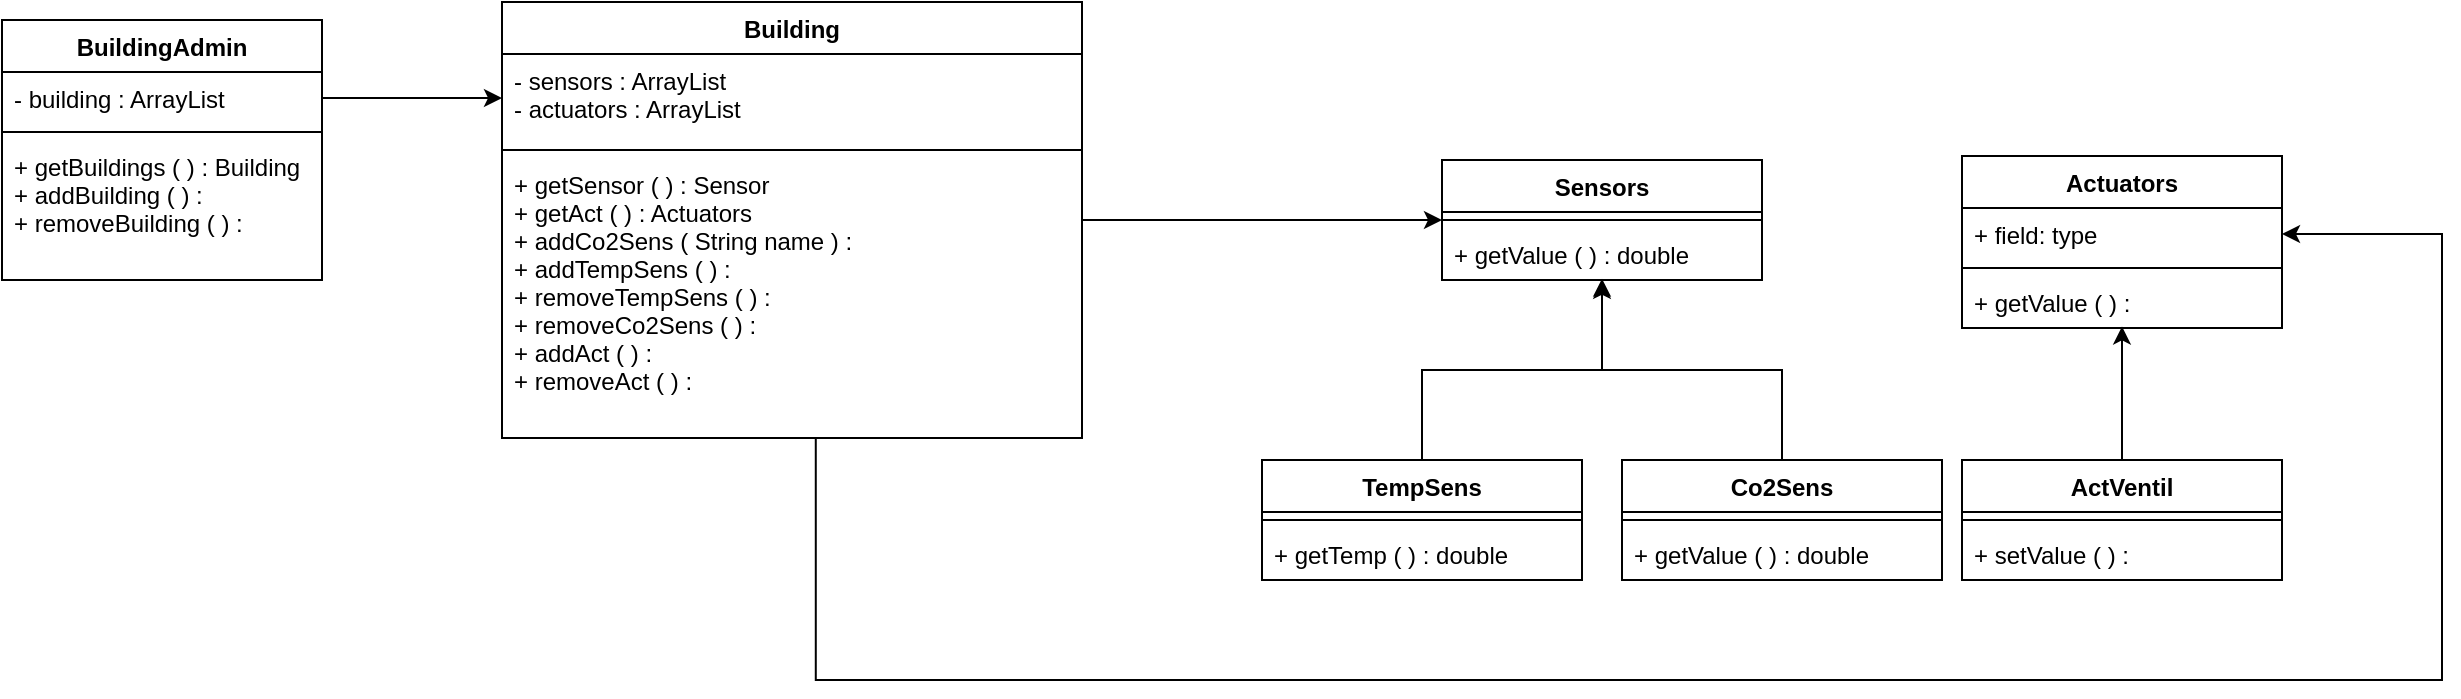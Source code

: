 <mxfile version="13.9.9" type="github">
  <diagram id="C5RBs43oDa-KdzZeNtuy" name="Page-1">
    <mxGraphModel dx="508" dy="334" grid="1" gridSize="10" guides="1" tooltips="1" connect="1" arrows="1" fold="1" page="1" pageScale="1" pageWidth="827" pageHeight="1169" math="0" shadow="0">
      <root>
        <mxCell id="WIyWlLk6GJQsqaUBKTNV-0" />
        <mxCell id="WIyWlLk6GJQsqaUBKTNV-1" parent="WIyWlLk6GJQsqaUBKTNV-0" />
        <mxCell id="b9G5wnI9PVpMq5Pq6NE6-0" value="Building" style="swimlane;fontStyle=1;align=center;verticalAlign=top;childLayout=stackLayout;horizontal=1;startSize=26;horizontalStack=0;resizeParent=1;resizeParentMax=0;resizeLast=0;collapsible=1;marginBottom=0;" vertex="1" parent="WIyWlLk6GJQsqaUBKTNV-1">
          <mxGeometry x="320" y="261" width="290" height="218" as="geometry" />
        </mxCell>
        <mxCell id="b9G5wnI9PVpMq5Pq6NE6-1" value="- sensors : ArrayList&#xa;- actuators : ArrayList" style="text;strokeColor=none;fillColor=none;align=left;verticalAlign=top;spacingLeft=4;spacingRight=4;overflow=hidden;rotatable=0;points=[[0,0.5],[1,0.5]];portConstraint=eastwest;" vertex="1" parent="b9G5wnI9PVpMq5Pq6NE6-0">
          <mxGeometry y="26" width="290" height="44" as="geometry" />
        </mxCell>
        <mxCell id="b9G5wnI9PVpMq5Pq6NE6-2" value="" style="line;strokeWidth=1;fillColor=none;align=left;verticalAlign=middle;spacingTop=-1;spacingLeft=3;spacingRight=3;rotatable=0;labelPosition=right;points=[];portConstraint=eastwest;" vertex="1" parent="b9G5wnI9PVpMq5Pq6NE6-0">
          <mxGeometry y="70" width="290" height="8" as="geometry" />
        </mxCell>
        <mxCell id="b9G5wnI9PVpMq5Pq6NE6-3" value="+ getSensor ( ) : Sensor&#xa;+ getAct ( ) : Actuators&#xa;+ addCo2Sens ( String name ) :&#xa;+ addTempSens ( ) :&#xa;+ removeTempSens ( ) :&#xa;+ removeCo2Sens ( ) :&#xa;+ addAct ( ) :&#xa;+ removeAct ( ) : &#xa;" style="text;strokeColor=none;fillColor=none;align=left;verticalAlign=top;spacingLeft=4;spacingRight=4;overflow=hidden;rotatable=0;points=[[0,0.5],[1,0.5]];portConstraint=eastwest;" vertex="1" parent="b9G5wnI9PVpMq5Pq6NE6-0">
          <mxGeometry y="78" width="290" height="140" as="geometry" />
        </mxCell>
        <mxCell id="b9G5wnI9PVpMq5Pq6NE6-4" value="Sensors" style="swimlane;fontStyle=1;align=center;verticalAlign=top;childLayout=stackLayout;horizontal=1;startSize=26;horizontalStack=0;resizeParent=1;resizeParentMax=0;resizeLast=0;collapsible=1;marginBottom=0;" vertex="1" parent="WIyWlLk6GJQsqaUBKTNV-1">
          <mxGeometry x="790" y="340" width="160" height="60" as="geometry" />
        </mxCell>
        <mxCell id="b9G5wnI9PVpMq5Pq6NE6-6" value="" style="line;strokeWidth=1;fillColor=none;align=left;verticalAlign=middle;spacingTop=-1;spacingLeft=3;spacingRight=3;rotatable=0;labelPosition=right;points=[];portConstraint=eastwest;" vertex="1" parent="b9G5wnI9PVpMq5Pq6NE6-4">
          <mxGeometry y="26" width="160" height="8" as="geometry" />
        </mxCell>
        <mxCell id="b9G5wnI9PVpMq5Pq6NE6-7" value="+ getValue ( ) : double " style="text;strokeColor=none;fillColor=none;align=left;verticalAlign=top;spacingLeft=4;spacingRight=4;overflow=hidden;rotatable=0;points=[[0,0.5],[1,0.5]];portConstraint=eastwest;" vertex="1" parent="b9G5wnI9PVpMq5Pq6NE6-4">
          <mxGeometry y="34" width="160" height="26" as="geometry" />
        </mxCell>
        <mxCell id="b9G5wnI9PVpMq5Pq6NE6-8" value="Actuators" style="swimlane;fontStyle=1;align=center;verticalAlign=top;childLayout=stackLayout;horizontal=1;startSize=26;horizontalStack=0;resizeParent=1;resizeParentMax=0;resizeLast=0;collapsible=1;marginBottom=0;" vertex="1" parent="WIyWlLk6GJQsqaUBKTNV-1">
          <mxGeometry x="1050" y="338" width="160" height="86" as="geometry" />
        </mxCell>
        <mxCell id="b9G5wnI9PVpMq5Pq6NE6-9" value="+ field: type" style="text;strokeColor=none;fillColor=none;align=left;verticalAlign=top;spacingLeft=4;spacingRight=4;overflow=hidden;rotatable=0;points=[[0,0.5],[1,0.5]];portConstraint=eastwest;" vertex="1" parent="b9G5wnI9PVpMq5Pq6NE6-8">
          <mxGeometry y="26" width="160" height="26" as="geometry" />
        </mxCell>
        <mxCell id="b9G5wnI9PVpMq5Pq6NE6-10" value="" style="line;strokeWidth=1;fillColor=none;align=left;verticalAlign=middle;spacingTop=-1;spacingLeft=3;spacingRight=3;rotatable=0;labelPosition=right;points=[];portConstraint=eastwest;" vertex="1" parent="b9G5wnI9PVpMq5Pq6NE6-8">
          <mxGeometry y="52" width="160" height="8" as="geometry" />
        </mxCell>
        <mxCell id="b9G5wnI9PVpMq5Pq6NE6-11" value="+ getValue ( ) :" style="text;strokeColor=none;fillColor=none;align=left;verticalAlign=top;spacingLeft=4;spacingRight=4;overflow=hidden;rotatable=0;points=[[0,0.5],[1,0.5]];portConstraint=eastwest;" vertex="1" parent="b9G5wnI9PVpMq5Pq6NE6-8">
          <mxGeometry y="60" width="160" height="26" as="geometry" />
        </mxCell>
        <mxCell id="b9G5wnI9PVpMq5Pq6NE6-12" value="BuildingAdmin" style="swimlane;fontStyle=1;align=center;verticalAlign=top;childLayout=stackLayout;horizontal=1;startSize=26;horizontalStack=0;resizeParent=1;resizeParentMax=0;resizeLast=0;collapsible=1;marginBottom=0;" vertex="1" parent="WIyWlLk6GJQsqaUBKTNV-1">
          <mxGeometry x="70" y="270" width="160" height="130" as="geometry" />
        </mxCell>
        <mxCell id="b9G5wnI9PVpMq5Pq6NE6-13" value="- building : ArrayList" style="text;strokeColor=none;fillColor=none;align=left;verticalAlign=top;spacingLeft=4;spacingRight=4;overflow=hidden;rotatable=0;points=[[0,0.5],[1,0.5]];portConstraint=eastwest;" vertex="1" parent="b9G5wnI9PVpMq5Pq6NE6-12">
          <mxGeometry y="26" width="160" height="26" as="geometry" />
        </mxCell>
        <mxCell id="b9G5wnI9PVpMq5Pq6NE6-14" value="" style="line;strokeWidth=1;fillColor=none;align=left;verticalAlign=middle;spacingTop=-1;spacingLeft=3;spacingRight=3;rotatable=0;labelPosition=right;points=[];portConstraint=eastwest;" vertex="1" parent="b9G5wnI9PVpMq5Pq6NE6-12">
          <mxGeometry y="52" width="160" height="8" as="geometry" />
        </mxCell>
        <mxCell id="b9G5wnI9PVpMq5Pq6NE6-15" value="+ getBuildings ( ) : Building&#xa;+ addBuilding ( ) :&#xa;+ removeBuilding ( ) :" style="text;strokeColor=none;fillColor=none;align=left;verticalAlign=top;spacingLeft=4;spacingRight=4;overflow=hidden;rotatable=0;points=[[0,0.5],[1,0.5]];portConstraint=eastwest;" vertex="1" parent="b9G5wnI9PVpMq5Pq6NE6-12">
          <mxGeometry y="60" width="160" height="70" as="geometry" />
        </mxCell>
        <mxCell id="b9G5wnI9PVpMq5Pq6NE6-25" style="edgeStyle=orthogonalEdgeStyle;rounded=0;orthogonalLoop=1;jettySize=auto;html=1;exitX=0.5;exitY=0;exitDx=0;exitDy=0;entryX=0.5;entryY=0.974;entryDx=0;entryDy=0;entryPerimeter=0;" edge="1" parent="WIyWlLk6GJQsqaUBKTNV-1" source="b9G5wnI9PVpMq5Pq6NE6-16" target="b9G5wnI9PVpMq5Pq6NE6-7">
          <mxGeometry relative="1" as="geometry">
            <mxPoint x="870" y="397" as="targetPoint" />
          </mxGeometry>
        </mxCell>
        <mxCell id="b9G5wnI9PVpMq5Pq6NE6-16" value="Co2Sens" style="swimlane;fontStyle=1;align=center;verticalAlign=top;childLayout=stackLayout;horizontal=1;startSize=26;horizontalStack=0;resizeParent=1;resizeParentMax=0;resizeLast=0;collapsible=1;marginBottom=0;" vertex="1" parent="WIyWlLk6GJQsqaUBKTNV-1">
          <mxGeometry x="880" y="490" width="160" height="60" as="geometry" />
        </mxCell>
        <mxCell id="b9G5wnI9PVpMq5Pq6NE6-18" value="" style="line;strokeWidth=1;fillColor=none;align=left;verticalAlign=middle;spacingTop=-1;spacingLeft=3;spacingRight=3;rotatable=0;labelPosition=right;points=[];portConstraint=eastwest;" vertex="1" parent="b9G5wnI9PVpMq5Pq6NE6-16">
          <mxGeometry y="26" width="160" height="8" as="geometry" />
        </mxCell>
        <mxCell id="b9G5wnI9PVpMq5Pq6NE6-19" value="+ getValue ( ) : double " style="text;strokeColor=none;fillColor=none;align=left;verticalAlign=top;spacingLeft=4;spacingRight=4;overflow=hidden;rotatable=0;points=[[0,0.5],[1,0.5]];portConstraint=eastwest;" vertex="1" parent="b9G5wnI9PVpMq5Pq6NE6-16">
          <mxGeometry y="34" width="160" height="26" as="geometry" />
        </mxCell>
        <mxCell id="b9G5wnI9PVpMq5Pq6NE6-24" style="edgeStyle=orthogonalEdgeStyle;rounded=0;orthogonalLoop=1;jettySize=auto;html=1;exitX=0.5;exitY=0;exitDx=0;exitDy=0;entryX=0.5;entryY=1.017;entryDx=0;entryDy=0;entryPerimeter=0;" edge="1" parent="WIyWlLk6GJQsqaUBKTNV-1" source="b9G5wnI9PVpMq5Pq6NE6-20" target="b9G5wnI9PVpMq5Pq6NE6-7">
          <mxGeometry relative="1" as="geometry">
            <mxPoint x="870" y="400" as="targetPoint" />
          </mxGeometry>
        </mxCell>
        <mxCell id="b9G5wnI9PVpMq5Pq6NE6-20" value="TempSens" style="swimlane;fontStyle=1;align=center;verticalAlign=top;childLayout=stackLayout;horizontal=1;startSize=26;horizontalStack=0;resizeParent=1;resizeParentMax=0;resizeLast=0;collapsible=1;marginBottom=0;" vertex="1" parent="WIyWlLk6GJQsqaUBKTNV-1">
          <mxGeometry x="700" y="490" width="160" height="60" as="geometry" />
        </mxCell>
        <mxCell id="b9G5wnI9PVpMq5Pq6NE6-22" value="" style="line;strokeWidth=1;fillColor=none;align=left;verticalAlign=middle;spacingTop=-1;spacingLeft=3;spacingRight=3;rotatable=0;labelPosition=right;points=[];portConstraint=eastwest;" vertex="1" parent="b9G5wnI9PVpMq5Pq6NE6-20">
          <mxGeometry y="26" width="160" height="8" as="geometry" />
        </mxCell>
        <mxCell id="b9G5wnI9PVpMq5Pq6NE6-23" value="+ getTemp ( ) : double " style="text;strokeColor=none;fillColor=none;align=left;verticalAlign=top;spacingLeft=4;spacingRight=4;overflow=hidden;rotatable=0;points=[[0,0.5],[1,0.5]];portConstraint=eastwest;" vertex="1" parent="b9G5wnI9PVpMq5Pq6NE6-20">
          <mxGeometry y="34" width="160" height="26" as="geometry" />
        </mxCell>
        <mxCell id="b9G5wnI9PVpMq5Pq6NE6-26" style="edgeStyle=orthogonalEdgeStyle;rounded=0;orthogonalLoop=1;jettySize=auto;html=1;exitX=1;exitY=0.5;exitDx=0;exitDy=0;entryX=0;entryY=0.5;entryDx=0;entryDy=0;" edge="1" parent="WIyWlLk6GJQsqaUBKTNV-1" source="b9G5wnI9PVpMq5Pq6NE6-13" target="b9G5wnI9PVpMq5Pq6NE6-1">
          <mxGeometry relative="1" as="geometry" />
        </mxCell>
        <mxCell id="b9G5wnI9PVpMq5Pq6NE6-27" style="edgeStyle=orthogonalEdgeStyle;rounded=0;orthogonalLoop=1;jettySize=auto;html=1;exitX=1;exitY=0.5;exitDx=0;exitDy=0;entryX=0;entryY=0.5;entryDx=0;entryDy=0;" edge="1" parent="WIyWlLk6GJQsqaUBKTNV-1" source="b9G5wnI9PVpMq5Pq6NE6-1" target="b9G5wnI9PVpMq5Pq6NE6-4">
          <mxGeometry relative="1" as="geometry">
            <Array as="points">
              <mxPoint x="610" y="370" />
            </Array>
          </mxGeometry>
        </mxCell>
        <mxCell id="b9G5wnI9PVpMq5Pq6NE6-29" style="edgeStyle=orthogonalEdgeStyle;rounded=0;orthogonalLoop=1;jettySize=auto;html=1;exitX=0.541;exitY=0.996;exitDx=0;exitDy=0;entryX=1;entryY=0.5;entryDx=0;entryDy=0;exitPerimeter=0;" edge="1" parent="WIyWlLk6GJQsqaUBKTNV-1" source="b9G5wnI9PVpMq5Pq6NE6-3" target="b9G5wnI9PVpMq5Pq6NE6-9">
          <mxGeometry relative="1" as="geometry">
            <Array as="points">
              <mxPoint x="477" y="600" />
              <mxPoint x="1290" y="600" />
              <mxPoint x="1290" y="377" />
            </Array>
          </mxGeometry>
        </mxCell>
        <mxCell id="b9G5wnI9PVpMq5Pq6NE6-35" style="edgeStyle=orthogonalEdgeStyle;rounded=0;orthogonalLoop=1;jettySize=auto;html=1;exitX=0.5;exitY=0;exitDx=0;exitDy=0;entryX=0.5;entryY=0.97;entryDx=0;entryDy=0;entryPerimeter=0;" edge="1" parent="WIyWlLk6GJQsqaUBKTNV-1" source="b9G5wnI9PVpMq5Pq6NE6-31" target="b9G5wnI9PVpMq5Pq6NE6-11">
          <mxGeometry relative="1" as="geometry">
            <mxPoint x="1130" y="431" as="targetPoint" />
          </mxGeometry>
        </mxCell>
        <mxCell id="b9G5wnI9PVpMq5Pq6NE6-31" value="ActVentil" style="swimlane;fontStyle=1;align=center;verticalAlign=top;childLayout=stackLayout;horizontal=1;startSize=26;horizontalStack=0;resizeParent=1;resizeParentMax=0;resizeLast=0;collapsible=1;marginBottom=0;" vertex="1" parent="WIyWlLk6GJQsqaUBKTNV-1">
          <mxGeometry x="1050" y="490" width="160" height="60" as="geometry" />
        </mxCell>
        <mxCell id="b9G5wnI9PVpMq5Pq6NE6-33" value="" style="line;strokeWidth=1;fillColor=none;align=left;verticalAlign=middle;spacingTop=-1;spacingLeft=3;spacingRight=3;rotatable=0;labelPosition=right;points=[];portConstraint=eastwest;" vertex="1" parent="b9G5wnI9PVpMq5Pq6NE6-31">
          <mxGeometry y="26" width="160" height="8" as="geometry" />
        </mxCell>
        <mxCell id="b9G5wnI9PVpMq5Pq6NE6-34" value="+ setValue ( ) : " style="text;strokeColor=none;fillColor=none;align=left;verticalAlign=top;spacingLeft=4;spacingRight=4;overflow=hidden;rotatable=0;points=[[0,0.5],[1,0.5]];portConstraint=eastwest;" vertex="1" parent="b9G5wnI9PVpMq5Pq6NE6-31">
          <mxGeometry y="34" width="160" height="26" as="geometry" />
        </mxCell>
      </root>
    </mxGraphModel>
  </diagram>
</mxfile>
